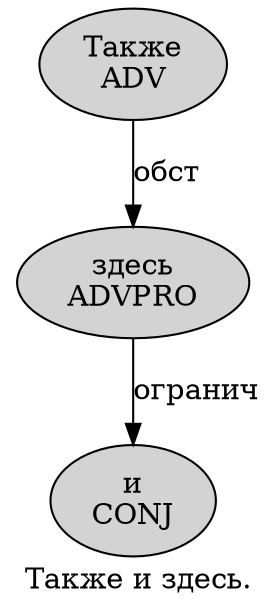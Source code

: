digraph SENTENCE_578 {
	graph [label="Также и здесь."]
	node [style=filled]
		0 [label="Также
ADV" color="" fillcolor=lightgray penwidth=1 shape=ellipse]
		1 [label="и
CONJ" color="" fillcolor=lightgray penwidth=1 shape=ellipse]
		2 [label="здесь
ADVPRO" color="" fillcolor=lightgray penwidth=1 shape=ellipse]
			0 -> 2 [label="обст"]
			2 -> 1 [label="огранич"]
}